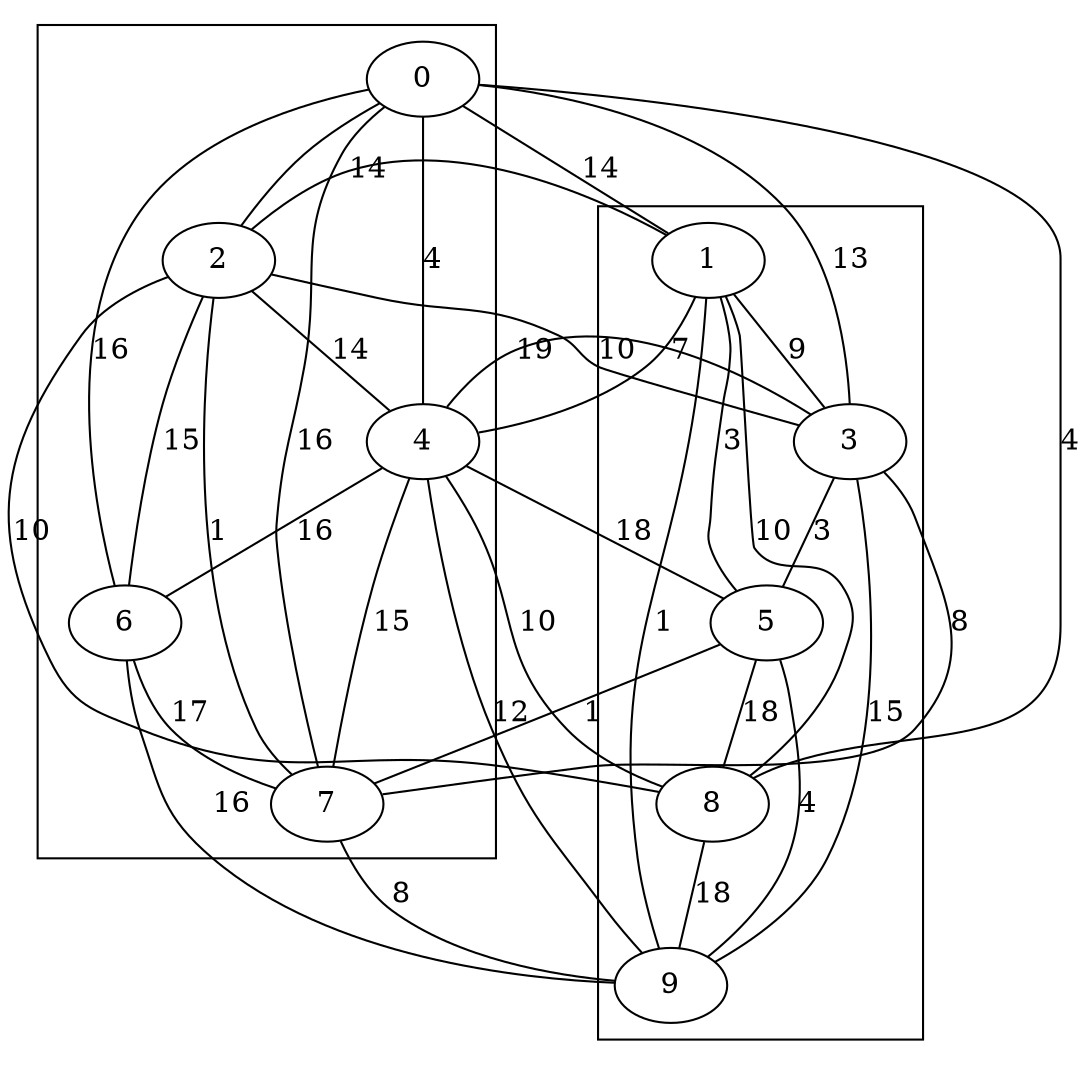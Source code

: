 strict graph  {
0;
1;
2;
3;
4;
5;
6;
7;
8;
9;
0 -- 1  [label=14];
0 -- 3  [label=13];
0 -- 4  [label=4];
0 -- 6  [label=16];
0 -- 7  [label=16];
0 -- 8  [label=4];
1 -- 2  [label=14];
1 -- 3  [label=9];
1 -- 4  [label=7];
1 -- 5  [label=3];
1 -- 8  [label=10];
1 -- 9  [label=1];
2 -- 3  [label=10];
2 -- 4  [label=14];
2 -- 6  [label=15];
2 -- 7  [label=1];
2 -- 8  [label=10];
3 -- 4  [label=19];
3 -- 5  [label=3];
3 -- 7  [label=8];
3 -- 9  [label=15];
4 -- 5  [label=18];
4 -- 6  [label=16];
4 -- 7  [label=15];
4 -- 8  [label=10];
4 -- 9  [label=12];
5 -- 7  [label=1];
5 -- 8  [label=18];
5 -- 9  [label=4];
6 -- 7  [label=17];
6 -- 9  [label=16];
7 -- 9  [label=8];
8 -- 9  [label=18];
subgraph cluster_A {
0 -- 2;
2 -- 4;
4 -- 6;
6 -- 7;
}

subgraph cluster_B {
1 -- 3;
3 -- 5;
5 -- 8;
8 -- 9;
}

}
